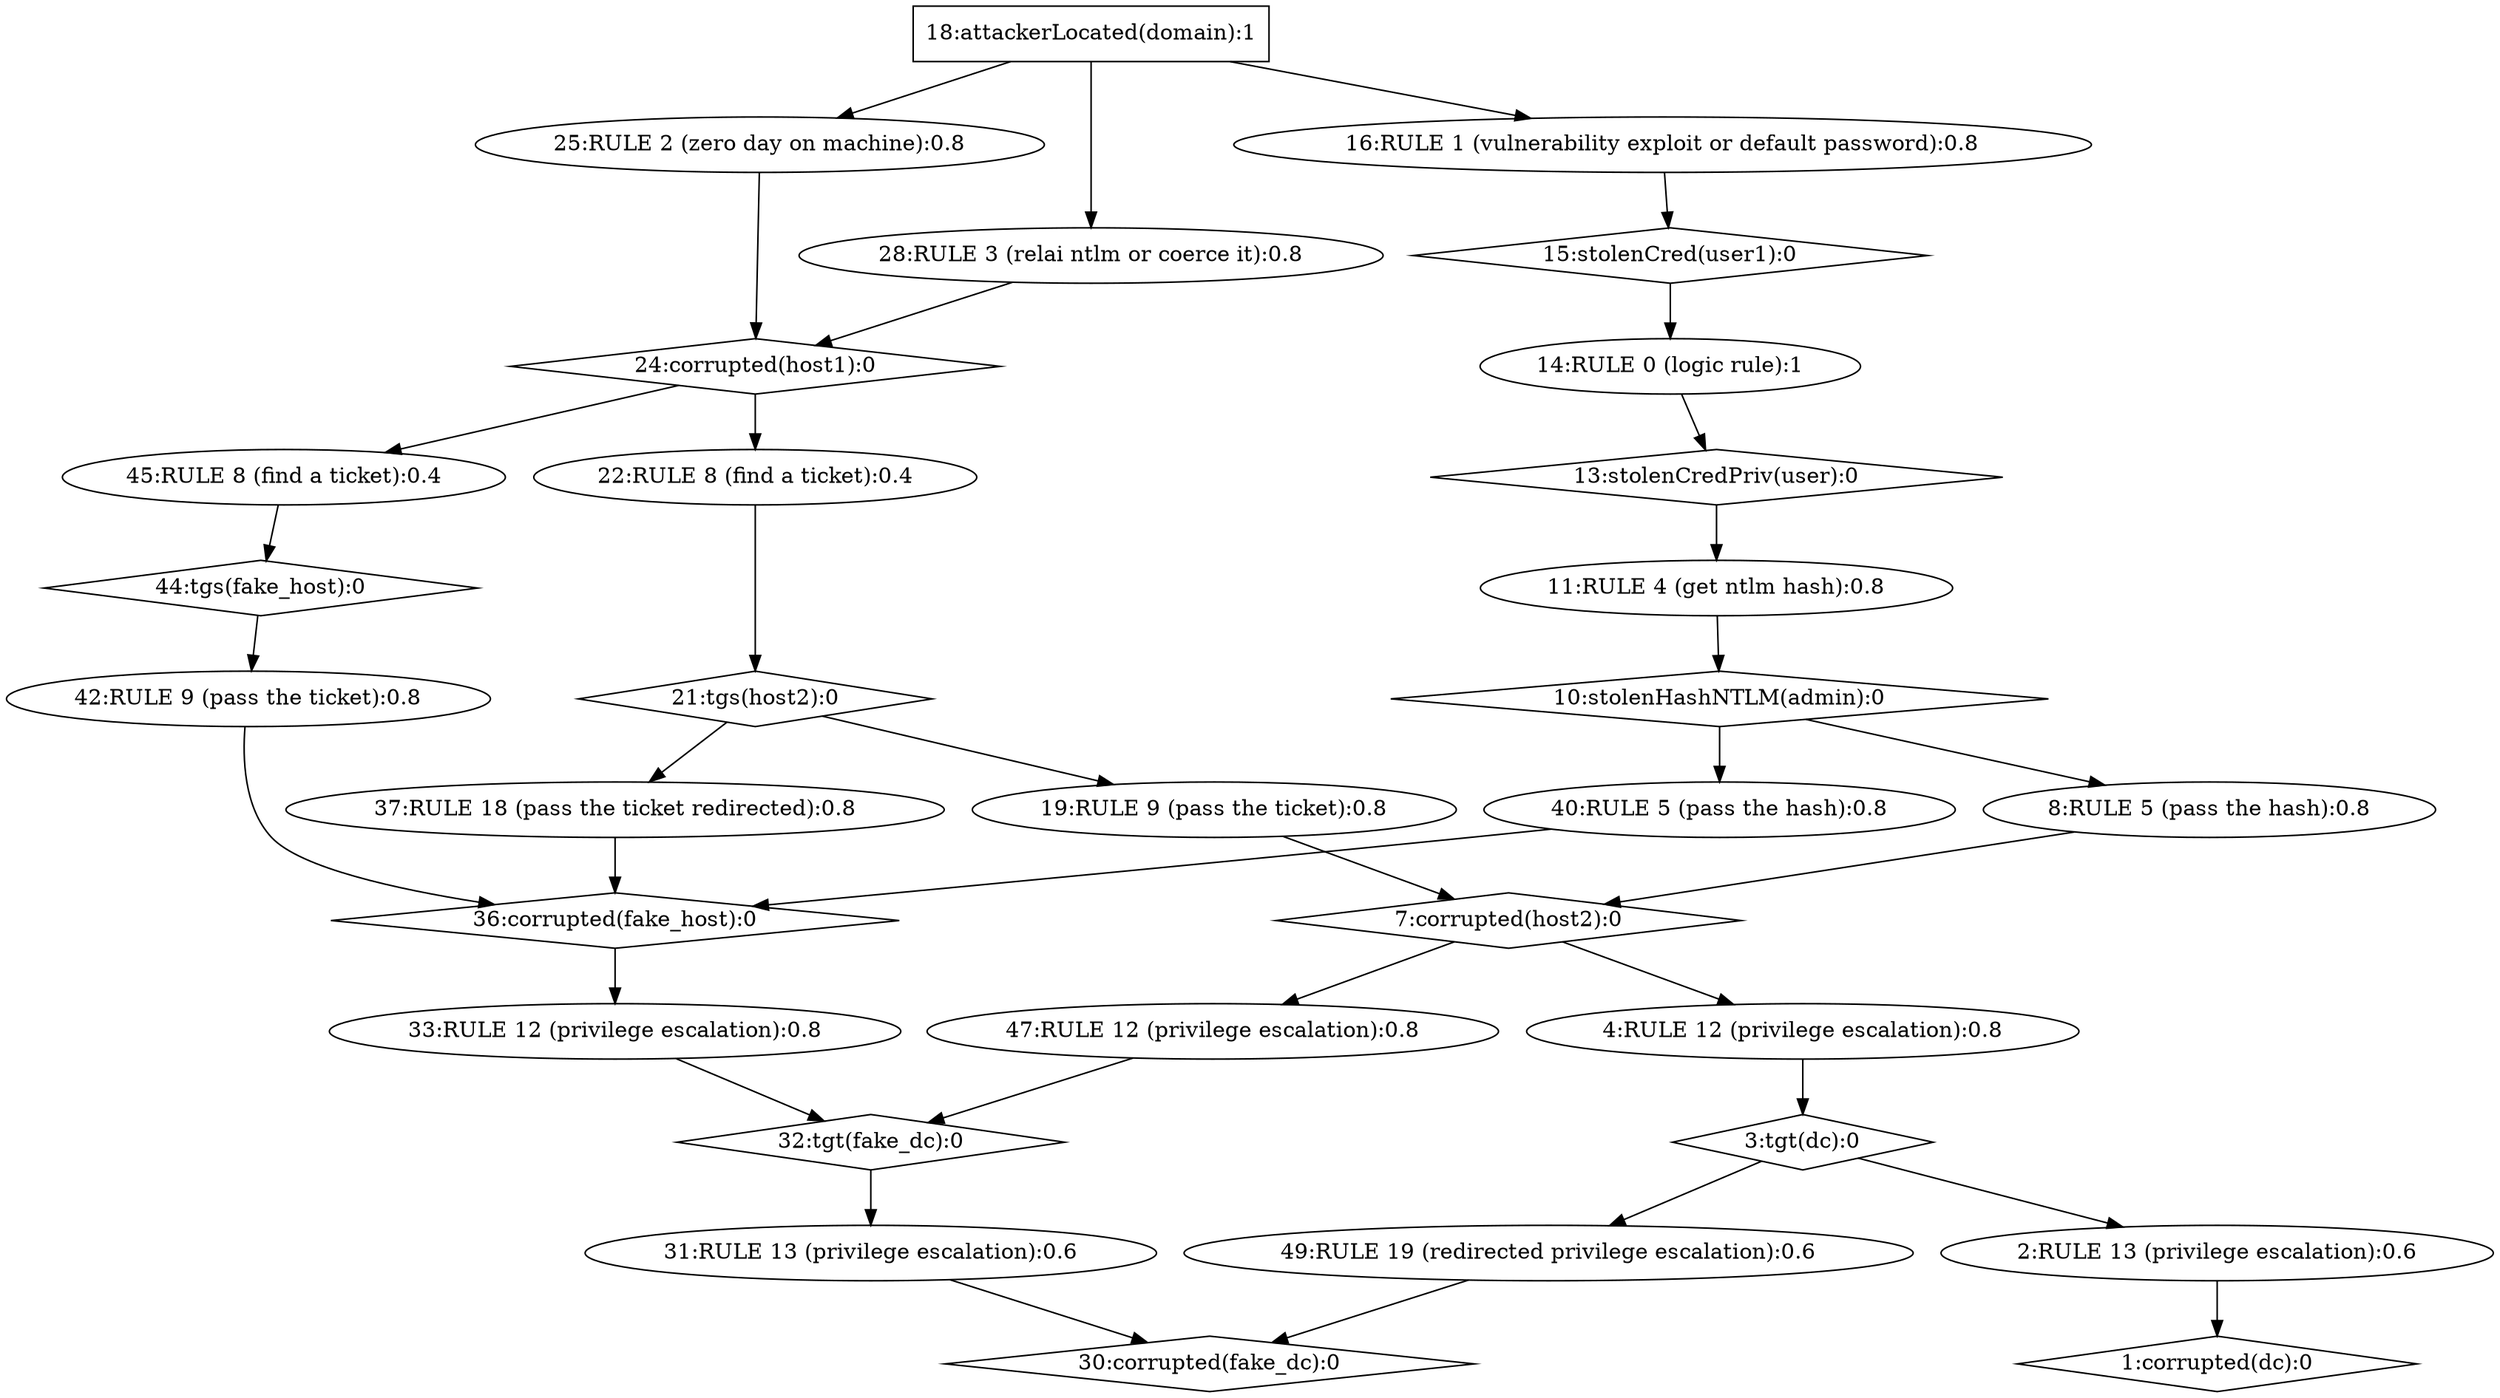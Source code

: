 strict digraph G {
  1 [ label="1:corrupted(dc):0" shape="diamond" CVE="null" ];
  2 [ label="2:RULE 13 (privilege escalation):0.6" shape="ellipse" CVE="null" ];
  3 [ label="3:tgt(dc):0" shape="diamond" CVE="null" ];
  4 [ label="4:RULE 12 (privilege escalation):0.8" shape="ellipse" CVE="non_constraint_delegation" ];
  5 [ label="7:corrupted(host2):0" shape="diamond" CVE="null" ];
  6 [ label="8:RULE 5 (pass the hash):0.8" shape="ellipse" CVE="cve" ];
  7 [ label="10:stolenHashNTLM(admin):0" shape="diamond" CVE="null" ];
  8 [ label="11:RULE 4 (get ntlm hash):0.8" shape="ellipse" CVE="ntlm_hash" ];
  9 [ label="13:stolenCredPriv(user):0" shape="diamond" CVE="null" ];
  10 [ label="14:RULE 0 (logic rule):1" shape="ellipse" CVE="null" ];
  11 [ label="15:stolenCred(user1):0" shape="diamond" CVE="null" ];
  12 [ label="16:RULE 1 (vulnerability exploit or default password):0.8" shape="ellipse" CVE="bad_password" ];
  13 [ label="18:attackerLocated(domain):1" shape="box" CVE="null" ];
  14 [ label="19:RULE 9 (pass the ticket):0.8" shape="ellipse" CVE="ptt" ];
  15 [ label="21:tgs(host2):0" shape="diamond" CVE="null" ];
  16 [ label="22:RULE 8 (find a ticket):0.4" shape="ellipse" CVE="tgs" ];
  17 [ label="24:corrupted(host1):0" shape="diamond" CVE="null" ];
  18 [ label="25:RULE 2 (zero day on machine):0.8" shape="ellipse" CVE="zero_day" ];
  19 [ label="28:RULE 3 (relai ntlm or coerce it):0.8" shape="ellipse" CVE="ntlm_bot" ];
  20 [ label="30:corrupted(fake_dc):0" shape="diamond" CVE="null" ];
  21 [ label="31:RULE 13 (privilege escalation):0.6" shape="ellipse" CVE="null" ];
  22 [ label="32:tgt(fake_dc):0" shape="diamond" CVE="null" ];
  23 [ label="33:RULE 12 (privilege escalation):0.8" shape="ellipse" CVE="non_constraint_delegation" ];
  24 [ label="36:corrupted(fake_host):0" shape="diamond" CVE="null" ];
  25 [ label="37:RULE 18 (pass the ticket redirected):0.8" shape="ellipse" CVE="ptt" ];
  26 [ label="40:RULE 5 (pass the hash):0.8" shape="ellipse" CVE="cve" ];
  27 [ label="42:RULE 9 (pass the ticket):0.8" shape="ellipse" CVE="ptt" ];
  28 [ label="44:tgs(fake_host):0" shape="diamond" CVE="null" ];
  29 [ label="45:RULE 8 (find a ticket):0.4" shape="ellipse" CVE="tgs" ];
  30 [ label="47:RULE 12 (privilege escalation):0.8" shape="ellipse" CVE="asks_kerberos_ticket" ];
  31 [ label="49:RULE 19 (redirected privilege escalation):0.6" shape="ellipse" CVE="null" ];
  13 -> 12 [ color="black" ];
  12 -> 11 [ color="black" ];
  11 -> 10 [ color="black" ];
  10 -> 9 [ color="black" ];
  9 -> 8 [ color="black" ];
  8 -> 7 [ color="black" ];
  7 -> 6 [ color="black" ];
  6 -> 5 [ color="black" ];
  13 -> 18 [ color="black" ];
  18 -> 17 [ color="black" ];
  13 -> 19 [ color="black" ];
  19 -> 17 [ color="black" ];
  17 -> 16 [ color="black" ];
  16 -> 15 [ color="black" ];
  15 -> 14 [ color="black" ];
  14 -> 5 [ color="black" ];
  5 -> 4 [ color="black" ];
  4 -> 3 [ color="black" ];
  3 -> 2 [ color="black" ];
  2 -> 1 [ color="black" ];
  15 -> 25 [ color="black" ];
  25 -> 24 [ color="black" ];
  7 -> 26 [ color="black" ];
  26 -> 24 [ color="black" ];
  17 -> 29 [ color="black" ];
  29 -> 28 [ color="black" ];
  28 -> 27 [ color="black" ];
  27 -> 24 [ color="black" ];
  24 -> 23 [ color="black" ];
  23 -> 22 [ color="black" ];
  5 -> 30 [ color="black" ];
  30 -> 22 [ color="black" ];
  22 -> 21 [ color="black" ];
  21 -> 20 [ color="black" ];
  3 -> 31 [ color="black" ];
  31 -> 20 [ color="black" ];
}
